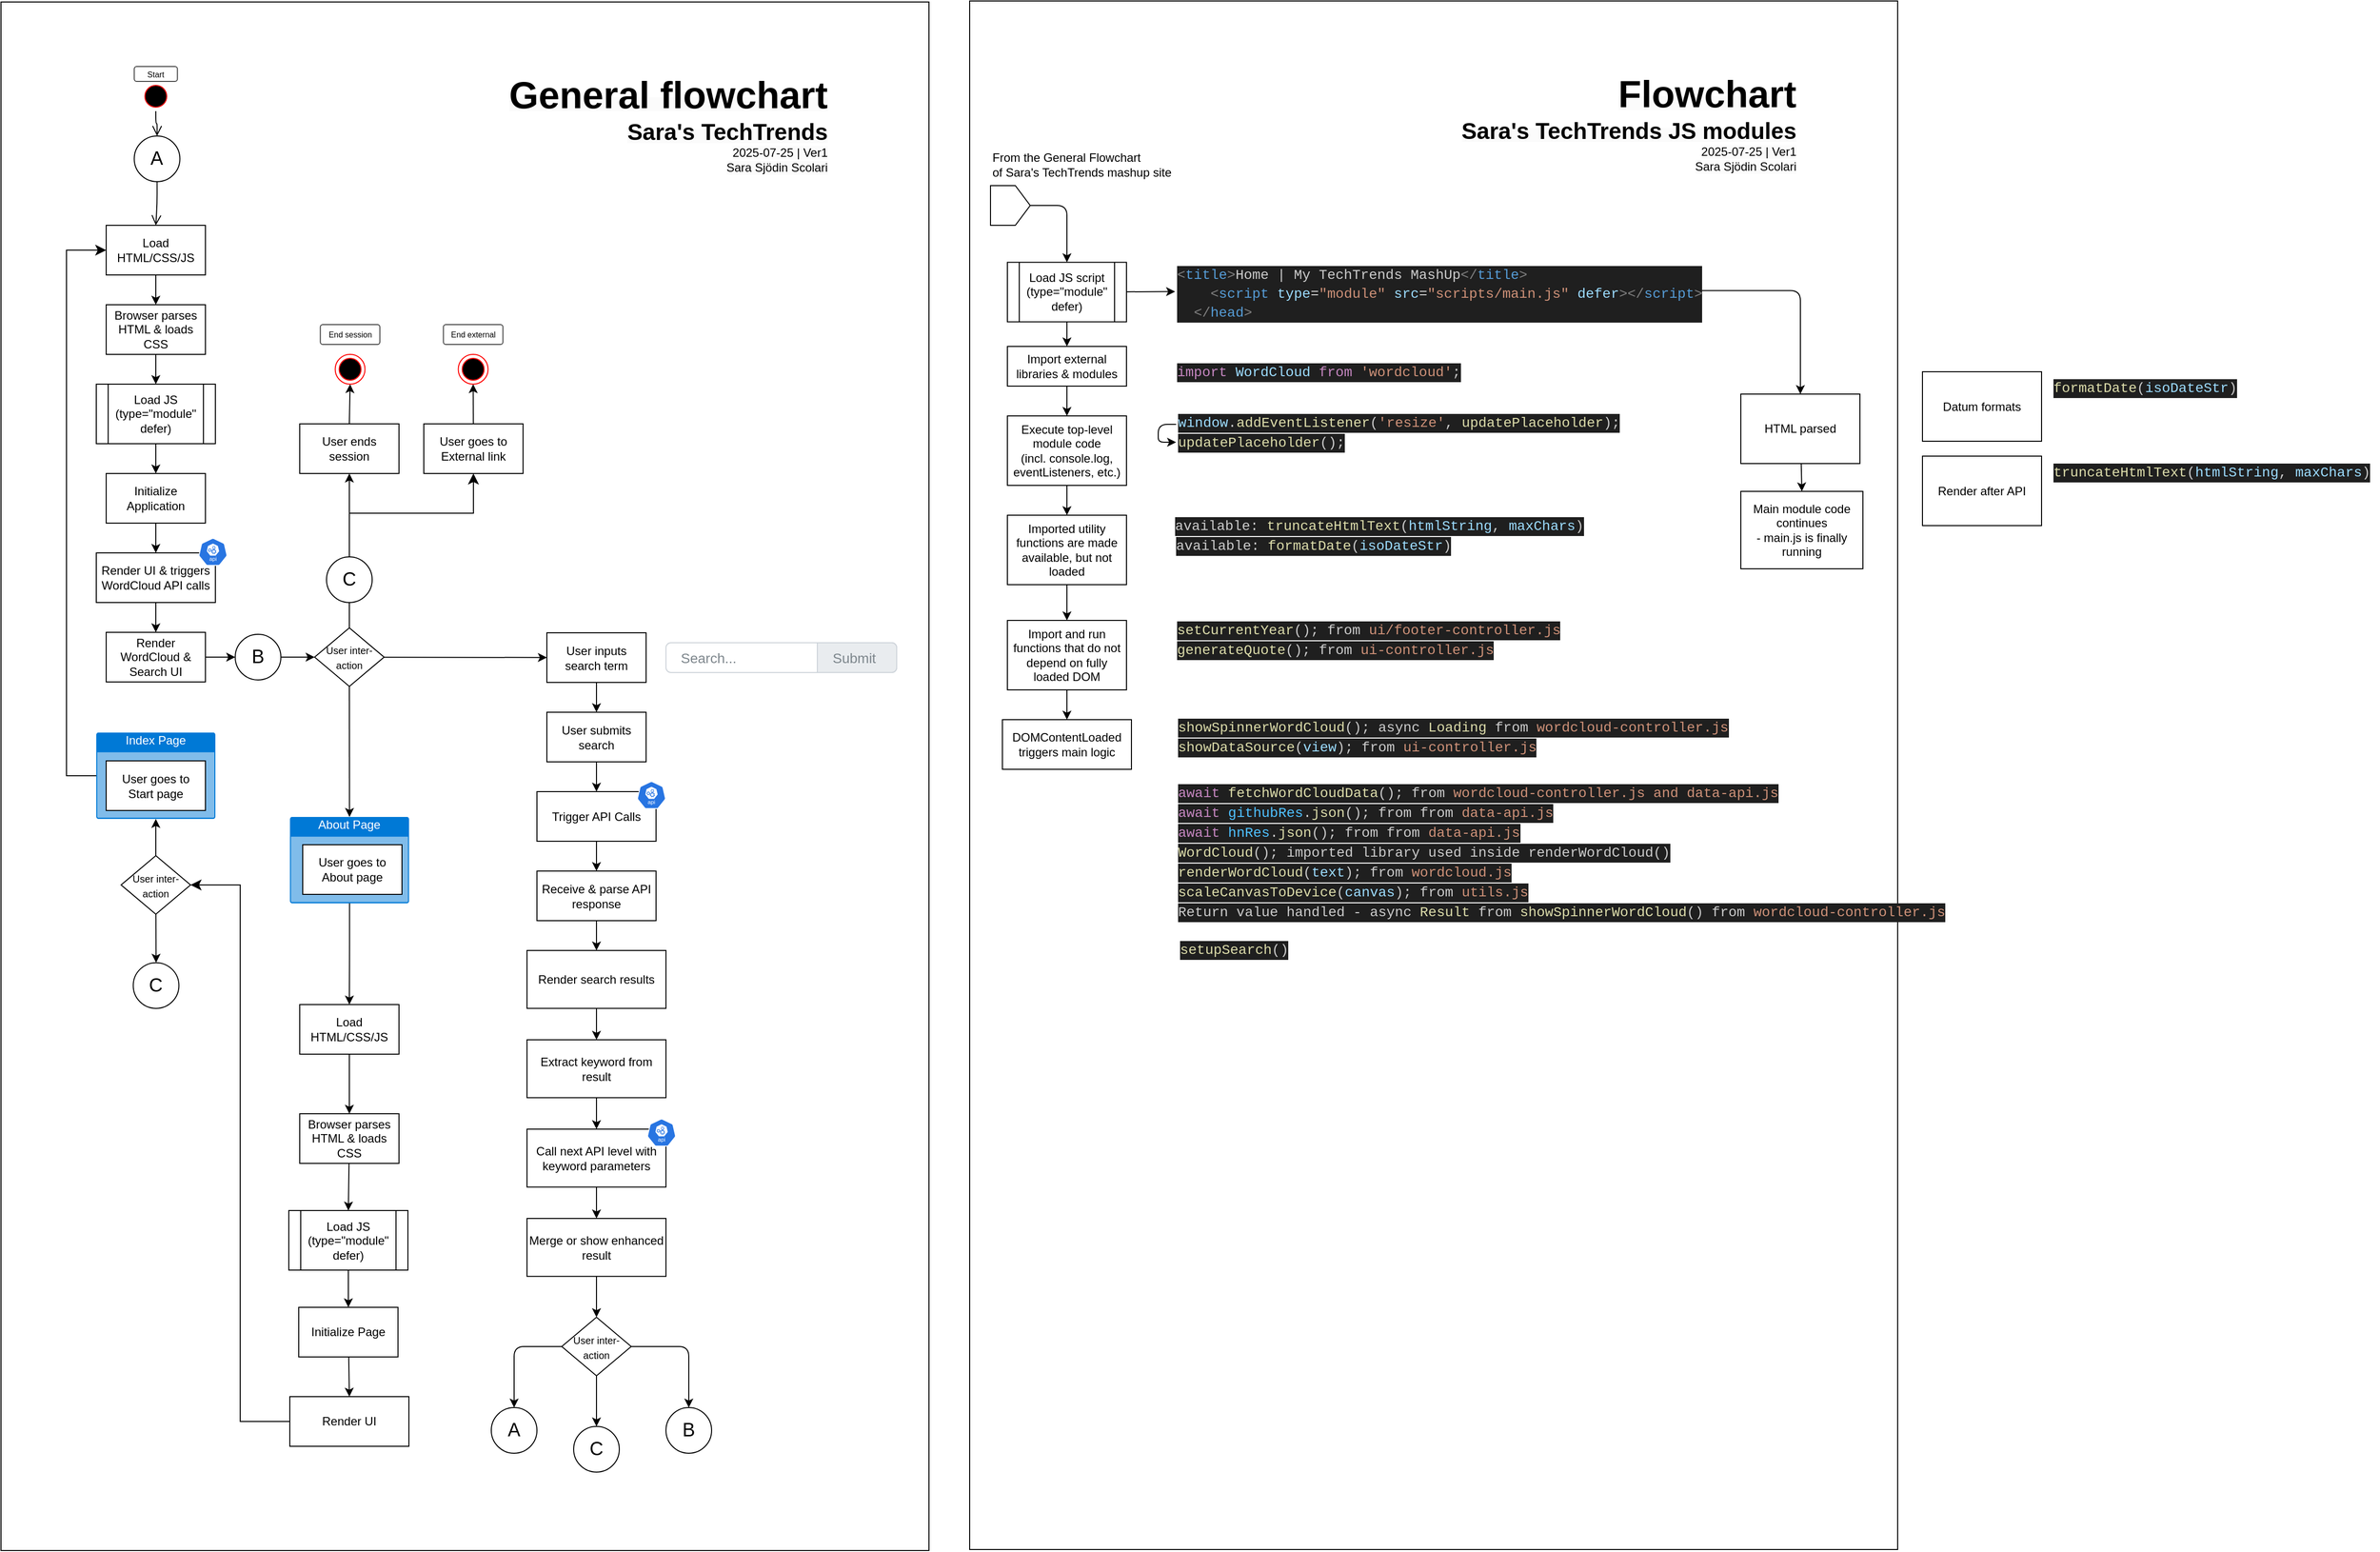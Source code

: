 <mxfile>
    <diagram id="BBztJqd4OTYdq9mJsxgT" name="Page-1">
        <mxGraphModel dx="920" dy="380" grid="1" gridSize="10" guides="1" tooltips="1" connect="1" arrows="1" fold="1" page="1" pageScale="1" pageWidth="850" pageHeight="1100" math="0" shadow="0">
            <root>
                <mxCell id="0"/>
                <mxCell id="1" parent="0"/>
                <mxCell id="216" value="" style="rounded=0;whiteSpace=wrap;html=1;movable=0;resizable=0;rotatable=0;deletable=0;editable=0;locked=1;connectable=0;" parent="1" vertex="1">
                    <mxGeometry x="1040" y="34" width="935" height="1560" as="geometry"/>
                </mxCell>
                <mxCell id="217" value="&lt;span style=&quot;color: rgb(0, 0, 0); font-family: Helvetica; font-style: normal; font-variant-ligatures: normal; font-variant-caps: normal; letter-spacing: normal; orphans: 2; text-indent: 0px; text-transform: none; widows: 2; word-spacing: 0px; -webkit-text-stroke-width: 0px; white-space: normal; background-color: rgb(251, 251, 251); text-decoration-thickness: initial; text-decoration-style: initial; text-decoration-color: initial; float: none; display: inline !important;&quot;&gt;&lt;b style=&quot;&quot;&gt;&lt;font style=&quot;font-size: 38px;&quot;&gt;Flowchart&lt;/font&gt;&lt;/b&gt;&lt;/span&gt;&lt;div&gt;&lt;span style=&quot;color: rgb(0, 0, 0); font-family: Helvetica; font-style: normal; font-variant-ligatures: normal; font-variant-caps: normal; letter-spacing: normal; orphans: 2; text-indent: 0px; text-transform: none; widows: 2; word-spacing: 0px; -webkit-text-stroke-width: 0px; white-space: normal; background-color: rgb(251, 251, 251); text-decoration-thickness: initial; text-decoration-style: initial; text-decoration-color: initial; float: none; display: inline !important;&quot;&gt;&lt;b style=&quot;&quot;&gt;&lt;font style=&quot;font-size: 23px;&quot;&gt;Sara&#39;s TechTrends JS modules&lt;/font&gt;&lt;/b&gt;&lt;/span&gt;&lt;/div&gt;&lt;div&gt;&lt;span style=&quot;color: rgb(0, 0, 0); font-family: Helvetica; font-style: normal; font-variant-ligatures: normal; font-variant-caps: normal; letter-spacing: normal; orphans: 2; text-indent: 0px; text-transform: none; widows: 2; word-spacing: 0px; -webkit-text-stroke-width: 0px; white-space: normal; background-color: rgb(251, 251, 251); text-decoration-thickness: initial; text-decoration-style: initial; text-decoration-color: initial; float: none; display: inline !important;&quot;&gt;&lt;font&gt;2025-07-25 |&amp;nbsp;&lt;/font&gt;&lt;/span&gt;&lt;span style=&quot;background-color: light-dark(rgb(251, 251, 251), rgb(21, 21, 21));&quot;&gt;Ver1&lt;/span&gt;&lt;/div&gt;&lt;div&gt;&lt;span style=&quot;background-color: light-dark(rgb(251, 251, 251), rgb(21, 21, 21));&quot;&gt;Sara Sjödin Scolari&lt;/span&gt;&lt;/div&gt;" style="text;whiteSpace=wrap;html=1;align=right;movable=0;resizable=0;rotatable=0;deletable=0;editable=0;locked=1;connectable=0;" parent="1" vertex="1">
                    <mxGeometry x="1500" y="99" width="375" height="40" as="geometry"/>
                </mxCell>
                <mxCell id="207" value="" style="rounded=0;whiteSpace=wrap;html=1;movable=1;resizable=1;rotatable=1;deletable=1;editable=1;locked=0;connectable=1;" parent="1" vertex="1">
                    <mxGeometry x="64" y="35" width="935" height="1560" as="geometry"/>
                </mxCell>
                <mxCell id="168" style="edgeStyle=orthogonalEdgeStyle;html=1;entryX=0.5;entryY=0;entryDx=0;entryDy=0;" parent="1" source="5" target="141" edge="1">
                    <mxGeometry relative="1" as="geometry"/>
                </mxCell>
                <mxCell id="5" value="About Page" style="html=1;whiteSpace=wrap;strokeColor=none;fillColor=#0079D6;labelPosition=center;verticalLabelPosition=middle;verticalAlign=top;align=center;fontSize=12;outlineConnect=0;spacingTop=-6;fontColor=#FFFFFF;sketch=0;shape=mxgraph.sitemap.page;" parent="1" vertex="1">
                    <mxGeometry x="355.16" y="856" width="120" height="87" as="geometry"/>
                </mxCell>
                <mxCell id="3" value="" style="edgeStyle=orthogonalEdgeStyle;html=1;verticalAlign=bottom;endArrow=open;endSize=8;strokeColor=#000000;" parent="1" source="182" edge="1">
                    <mxGeometry relative="1" as="geometry">
                        <mxPoint x="220" y="260" as="targetPoint"/>
                    </mxGeometry>
                </mxCell>
                <mxCell id="4" value="Index Page" style="html=1;whiteSpace=wrap;strokeColor=none;fillColor=#0079D6;labelPosition=center;verticalLabelPosition=middle;verticalAlign=top;align=center;fontSize=12;outlineConnect=0;spacingTop=-6;fontColor=#FFFFFF;sketch=0;shape=mxgraph.sitemap.page;" parent="1" vertex="1">
                    <mxGeometry x="160" y="771" width="120" height="87" as="geometry"/>
                </mxCell>
                <mxCell id="34" style="edgeStyle=none;html=1;entryX=0.5;entryY=0;entryDx=0;entryDy=0;" parent="1" source="6" target="33" edge="1">
                    <mxGeometry relative="1" as="geometry"/>
                </mxCell>
                <mxCell id="6" value="&lt;span style=&quot;color: rgb(0, 0, 0);&quot;&gt;Load JS (type=&quot;module&quot; defer)&lt;/span&gt;" style="shape=process;whiteSpace=wrap;html=1;backgroundOutline=1;" parent="1" vertex="1">
                    <mxGeometry x="160" y="420" width="120" height="60" as="geometry"/>
                </mxCell>
                <mxCell id="29" style="edgeStyle=none;html=1;entryX=0.5;entryY=0;entryDx=0;entryDy=0;" parent="1" source="7" target="28" edge="1">
                    <mxGeometry relative="1" as="geometry"/>
                </mxCell>
                <mxCell id="7" value="Load HTML/CSS/JS" style="html=1;dashed=0;whiteSpace=wrap;" parent="1" vertex="1">
                    <mxGeometry x="170" y="260" width="100" height="50" as="geometry"/>
                </mxCell>
                <mxCell id="70" style="edgeStyle=none;html=1;" parent="1" source="8" target="47" edge="1">
                    <mxGeometry relative="1" as="geometry"/>
                </mxCell>
                <mxCell id="75" style="edgeStyle=none;html=1;entryX=0.5;entryY=1;entryDx=0;entryDy=0;" parent="1" source="8" target="73" edge="1">
                    <mxGeometry relative="1" as="geometry"/>
                </mxCell>
                <mxCell id="8" value="&lt;font style=&quot;font-size: 10px;&quot;&gt;User inter-action&lt;/font&gt;" style="shape=rhombus;html=1;dashed=0;whiteSpace=wrap;perimeter=rhombusPerimeter;" parent="1" vertex="1">
                    <mxGeometry x="380" y="665.5" width="70" height="59" as="geometry"/>
                </mxCell>
                <mxCell id="14" value="" style="edgeStyle=elbowEdgeStyle;elbow=horizontal;endArrow=classic;html=1;curved=0;rounded=0;endSize=8;startSize=8;entryX=0;entryY=0.5;entryDx=0;entryDy=0;" parent="1" source="4" target="7" edge="1">
                    <mxGeometry width="50" height="50" relative="1" as="geometry">
                        <mxPoint x="40" y="690" as="sourcePoint"/>
                        <mxPoint x="90" y="640" as="targetPoint"/>
                        <Array as="points">
                            <mxPoint x="130" y="570"/>
                        </Array>
                    </mxGeometry>
                </mxCell>
                <mxCell id="21" value="" style="group" parent="1" vertex="1" connectable="0">
                    <mxGeometry x="198.25" y="100" width="43.5" height="45" as="geometry"/>
                </mxCell>
                <mxCell id="2" value="" style="ellipse;html=1;shape=startState;fillColor=#000000;strokeColor=#ff0000;" parent="21" vertex="1">
                    <mxGeometry x="6.75" y="15" width="30" height="30" as="geometry"/>
                </mxCell>
                <mxCell id="17" value="Start" style="strokeWidth=1;html=1;shadow=0;dashed=0;shape=mxgraph.ios.iTextInput;strokeColor=#444444;buttonText=;fontSize=8;whiteSpace=wrap;align=center;" parent="21" vertex="1">
                    <mxGeometry width="43.5" height="15" as="geometry"/>
                </mxCell>
                <mxCell id="31" style="edgeStyle=none;html=1;entryX=0.5;entryY=0;entryDx=0;entryDy=0;" parent="1" source="28" target="6" edge="1">
                    <mxGeometry relative="1" as="geometry"/>
                </mxCell>
                <mxCell id="28" value="Browser parses HTML &amp;amp; loads CSS" style="html=1;dashed=0;whiteSpace=wrap;" parent="1" vertex="1">
                    <mxGeometry x="170" y="340" width="100" height="50" as="geometry"/>
                </mxCell>
                <mxCell id="37" style="edgeStyle=none;html=1;entryX=0.5;entryY=0;entryDx=0;entryDy=0;" parent="1" source="33" target="36" edge="1">
                    <mxGeometry relative="1" as="geometry"/>
                </mxCell>
                <mxCell id="33" value="&lt;span style=&quot;color: rgb(0, 0, 0); text-align: left;&quot;&gt;Initialize Application&lt;/span&gt;" style="html=1;dashed=0;whiteSpace=wrap;" parent="1" vertex="1">
                    <mxGeometry x="170" y="510" width="100" height="50" as="geometry"/>
                </mxCell>
                <mxCell id="45" style="edgeStyle=none;html=1;entryX=0.5;entryY=0;entryDx=0;entryDy=0;" parent="1" source="36" target="44" edge="1">
                    <mxGeometry relative="1" as="geometry"/>
                </mxCell>
                <mxCell id="36" value="&lt;span style=&quot;color: rgb(0, 0, 0); text-align: left;&quot;&gt;Render UI &amp;amp; triggers WordCloud API calls&lt;/span&gt;" style="html=1;dashed=0;whiteSpace=wrap;" parent="1" vertex="1">
                    <mxGeometry x="160" y="590" width="120" height="50" as="geometry"/>
                </mxCell>
                <mxCell id="40" value="Search..." style="html=1;shadow=0;dashed=0;shape=mxgraph.bootstrap.rrect;rSize=5;strokeColor=#CED4DA;html=1;whiteSpace=wrap;fillColor=#FFFFFF;fontColor=#7D868C;align=left;spacing=15;fontSize=14;" parent="1" vertex="1">
                    <mxGeometry x="734" y="680.5" width="232.5" height="30" as="geometry"/>
                </mxCell>
                <mxCell id="43" value="Submit" style="html=1;shadow=0;dashed=0;shape=mxgraph.bootstrap.rightButton;strokeColor=#CED4DA;gradientColor=inherit;fontColor=inherit;fillColor=#E9ECEF;rSize=5;perimeter=none;whiteSpace=wrap;resizeHeight=1;fontSize=14;align=left;spacing=15;" parent="40" vertex="1">
                    <mxGeometry x="1" width="80" height="30" relative="1" as="geometry">
                        <mxPoint x="-80" as="offset"/>
                    </mxGeometry>
                </mxCell>
                <mxCell id="44" value="&lt;span style=&quot;color: rgb(0, 0, 0); text-align: left;&quot;&gt;Render WordCloud &amp;amp; Search UI&lt;/span&gt;" style="html=1;dashed=0;whiteSpace=wrap;" parent="1" vertex="1">
                    <mxGeometry x="170" y="670" width="100" height="50" as="geometry"/>
                </mxCell>
                <mxCell id="50" style="edgeStyle=none;html=1;" parent="1" source="47" target="49" edge="1">
                    <mxGeometry relative="1" as="geometry"/>
                </mxCell>
                <mxCell id="47" value="&lt;span style=&quot;color: rgb(0, 0, 0); text-align: left;&quot;&gt;User inputs search term&lt;/span&gt;" style="html=1;dashed=0;whiteSpace=wrap;" parent="1" vertex="1">
                    <mxGeometry x="614" y="670.5" width="100" height="50" as="geometry"/>
                </mxCell>
                <mxCell id="53" style="edgeStyle=none;html=1;entryX=0.5;entryY=0;entryDx=0;entryDy=0;" parent="1" source="49" target="52" edge="1">
                    <mxGeometry relative="1" as="geometry"/>
                </mxCell>
                <mxCell id="49" value="&lt;span style=&quot;color: rgb(0, 0, 0); text-align: left;&quot;&gt;User submits search&lt;/span&gt;" style="html=1;dashed=0;whiteSpace=wrap;" parent="1" vertex="1">
                    <mxGeometry x="614" y="750.5" width="100" height="50" as="geometry"/>
                </mxCell>
                <mxCell id="60" style="edgeStyle=none;html=1;entryX=0.5;entryY=0;entryDx=0;entryDy=0;" parent="1" source="52" target="55" edge="1">
                    <mxGeometry relative="1" as="geometry"/>
                </mxCell>
                <mxCell id="52" value="&lt;span style=&quot;color: rgb(0, 0, 0); text-align: left;&quot;&gt;Trigger API Calls&lt;/span&gt;" style="html=1;dashed=0;whiteSpace=wrap;" parent="1" vertex="1">
                    <mxGeometry x="604" y="830.5" width="120" height="50" as="geometry"/>
                </mxCell>
                <mxCell id="59" style="edgeStyle=none;html=1;entryX=0.5;entryY=0;entryDx=0;entryDy=0;" parent="1" source="55" target="58" edge="1">
                    <mxGeometry relative="1" as="geometry"/>
                </mxCell>
                <mxCell id="55" value="&lt;span style=&quot;color: rgb(0, 0, 0); text-align: left;&quot;&gt;Receive &amp;amp; parse API response&lt;/span&gt;" style="html=1;dashed=0;whiteSpace=wrap;" parent="1" vertex="1">
                    <mxGeometry x="604" y="910.5" width="120" height="50" as="geometry"/>
                </mxCell>
                <mxCell id="65" style="edgeStyle=none;html=1;entryX=0.5;entryY=0;entryDx=0;entryDy=0;" parent="1" source="58" target="61" edge="1">
                    <mxGeometry relative="1" as="geometry"/>
                </mxCell>
                <mxCell id="58" value="&lt;span style=&quot;color: rgb(0, 0, 0); text-align: left;&quot;&gt;Render search results&lt;/span&gt;" style="html=1;dashed=0;whiteSpace=wrap;" parent="1" vertex="1">
                    <mxGeometry x="594" y="990.5" width="140" height="58.33" as="geometry"/>
                </mxCell>
                <mxCell id="66" style="edgeStyle=none;html=1;entryX=0.5;entryY=0;entryDx=0;entryDy=0;" parent="1" source="61" target="63" edge="1">
                    <mxGeometry relative="1" as="geometry"/>
                </mxCell>
                <mxCell id="61" value="&lt;div style=&quot;&quot;&gt;&lt;span style=&quot;color: rgb(0, 0, 0); text-align: left;&quot;&gt;Extract keyword from result&lt;/span&gt;&lt;/div&gt;" style="html=1;dashed=0;whiteSpace=wrap;align=center;" parent="1" vertex="1">
                    <mxGeometry x="594" y="1080.5" width="140" height="58.33" as="geometry"/>
                </mxCell>
                <mxCell id="67" style="edgeStyle=none;html=1;entryX=0.5;entryY=0;entryDx=0;entryDy=0;" parent="1" source="63" target="64" edge="1">
                    <mxGeometry relative="1" as="geometry"/>
                </mxCell>
                <mxCell id="63" value="&lt;div style=&quot;&quot;&gt;&lt;span style=&quot;color: rgb(0, 0, 0); text-align: left;&quot;&gt;Call next API level with keyword parameters&lt;/span&gt;&lt;/div&gt;" style="html=1;dashed=0;whiteSpace=wrap;align=center;" parent="1" vertex="1">
                    <mxGeometry x="594" y="1170.5" width="140" height="58.33" as="geometry"/>
                </mxCell>
                <mxCell id="205" style="edgeStyle=orthogonalEdgeStyle;html=1;entryX=0.5;entryY=0;entryDx=0;entryDy=0;" parent="1" source="64" target="186" edge="1">
                    <mxGeometry relative="1" as="geometry"/>
                </mxCell>
                <mxCell id="64" value="&lt;div style=&quot;&quot;&gt;&lt;span style=&quot;color: rgb(0, 0, 0); text-align: left;&quot;&gt;Merge or show enhanced result&lt;/span&gt;&lt;/div&gt;" style="html=1;dashed=0;whiteSpace=wrap;align=center;" parent="1" vertex="1">
                    <mxGeometry x="594" y="1260.5" width="140" height="58.33" as="geometry"/>
                </mxCell>
                <mxCell id="71" value="&lt;span style=&quot;color: rgb(0, 0, 0); text-align: left;&quot;&gt;User goes to About page&lt;/span&gt;" style="html=1;dashed=0;whiteSpace=wrap;" parent="1" vertex="1">
                    <mxGeometry x="368" y="884" width="100" height="50" as="geometry"/>
                </mxCell>
                <mxCell id="73" value="&lt;span style=&quot;color: rgb(0, 0, 0); text-align: left;&quot;&gt;User ends session&lt;/span&gt;" style="html=1;dashed=0;whiteSpace=wrap;" parent="1" vertex="1">
                    <mxGeometry x="365" y="460" width="100" height="50" as="geometry"/>
                </mxCell>
                <mxCell id="77" value="" style="edgeStyle=elbowEdgeStyle;elbow=vertical;endArrow=classic;html=1;curved=0;rounded=0;endSize=8;startSize=8;exitX=0.5;exitY=0;exitDx=0;exitDy=0;entryX=0.5;entryY=1;entryDx=0;entryDy=0;" parent="1" source="204" target="76" edge="1">
                    <mxGeometry width="50" height="50" relative="1" as="geometry">
                        <mxPoint x="414" y="575" as="sourcePoint"/>
                        <mxPoint x="550" y="610" as="targetPoint"/>
                        <Array as="points">
                            <mxPoint x="470" y="550"/>
                        </Array>
                    </mxGeometry>
                </mxCell>
                <mxCell id="90" style="edgeStyle=none;html=1;entryX=0.5;entryY=1;entryDx=0;entryDy=0;" parent="1" source="76" target="18" edge="1">
                    <mxGeometry relative="1" as="geometry"/>
                </mxCell>
                <mxCell id="76" value="&lt;span style=&quot;color: rgb(0, 0, 0); text-align: left;&quot;&gt;User goes to External link&lt;/span&gt;" style="html=1;dashed=0;whiteSpace=wrap;" parent="1" vertex="1">
                    <mxGeometry x="490" y="460" width="100" height="50" as="geometry"/>
                </mxCell>
                <mxCell id="10" value="" style="aspect=fixed;sketch=0;html=1;dashed=0;whitespace=wrap;verticalLabelPosition=bottom;verticalAlign=top;fillColor=#2875E2;strokeColor=#ffffff;points=[[0.005,0.63,0],[0.1,0.2,0],[0.9,0.2,0],[0.5,0,0],[0.995,0.63,0],[0.72,0.99,0],[0.5,1,0],[0.28,0.99,0]];shape=mxgraph.kubernetes.icon2;kubernetesLabel=1;prIcon=api" parent="1" vertex="1">
                    <mxGeometry x="263" y="575" width="29.16" height="28" as="geometry"/>
                </mxCell>
                <mxCell id="80" value="" style="aspect=fixed;sketch=0;html=1;dashed=0;whitespace=wrap;verticalLabelPosition=bottom;verticalAlign=top;fillColor=#2875E2;strokeColor=#ffffff;points=[[0.005,0.63,0],[0.1,0.2,0],[0.9,0.2,0],[0.5,0,0],[0.995,0.63,0],[0.72,0.99,0],[0.5,1,0],[0.28,0.99,0]];shape=mxgraph.kubernetes.icon2;kubernetesLabel=1;prIcon=api" parent="1" vertex="1">
                    <mxGeometry x="704.84" y="820" width="29.16" height="28" as="geometry"/>
                </mxCell>
                <mxCell id="81" value="" style="aspect=fixed;sketch=0;html=1;dashed=0;whitespace=wrap;verticalLabelPosition=bottom;verticalAlign=top;fillColor=#2875E2;strokeColor=#ffffff;points=[[0.005,0.63,0],[0.1,0.2,0],[0.9,0.2,0],[0.5,0,0],[0.995,0.63,0],[0.72,0.99,0],[0.5,1,0],[0.28,0.99,0]];shape=mxgraph.kubernetes.icon2;kubernetesLabel=1;prIcon=api" parent="1" vertex="1">
                    <mxGeometry x="715" y="1160" width="29.16" height="28" as="geometry"/>
                </mxCell>
                <mxCell id="82" value="&lt;span style=&quot;color: rgb(0, 0, 0); text-align: left;&quot;&gt;User goes to&lt;br&gt;Start page&lt;/span&gt;" style="html=1;dashed=0;whiteSpace=wrap;" parent="1" vertex="1">
                    <mxGeometry x="170" y="799.5" width="100" height="50" as="geometry"/>
                </mxCell>
                <mxCell id="98" style="edgeStyle=none;html=1;entryX=0.5;entryY=1;entryDx=0;entryDy=0;exitX=0.5;exitY=0;exitDx=0;exitDy=0;" parent="1" source="73" target="100" edge="1">
                    <mxGeometry relative="1" as="geometry">
                        <mxPoint x="422" y="440" as="sourcePoint"/>
                    </mxGeometry>
                </mxCell>
                <mxCell id="103" value="" style="edgeStyle=none;html=1;entryX=0.5;entryY=0;entryDx=0;entryDy=0;exitX=0.5;exitY=1;exitDx=0;exitDy=0;" parent="1" source="8" target="5" edge="1">
                    <mxGeometry relative="1" as="geometry">
                        <mxPoint x="414" y="800.5" as="sourcePoint"/>
                        <mxPoint x="415" y="830" as="targetPoint"/>
                    </mxGeometry>
                </mxCell>
                <mxCell id="139" style="edgeStyle=none;html=1;entryX=0.5;entryY=0;entryDx=0;entryDy=0;" parent="1" source="115" target="206" edge="1">
                    <mxGeometry relative="1" as="geometry">
                        <mxPoint x="220" y="1005" as="targetPoint"/>
                    </mxGeometry>
                </mxCell>
                <mxCell id="115" value="&lt;font style=&quot;font-size: 10px;&quot;&gt;User inter-action&lt;/font&gt;" style="shape=rhombus;html=1;dashed=0;whiteSpace=wrap;perimeter=rhombusPerimeter;" parent="1" vertex="1">
                    <mxGeometry x="185" y="895" width="70" height="59" as="geometry"/>
                </mxCell>
                <mxCell id="134" style="edgeStyle=none;html=1;entryX=0.5;entryY=1;entryDx=0;entryDy=0;entryPerimeter=0;" parent="1" source="115" target="4" edge="1">
                    <mxGeometry relative="1" as="geometry"/>
                </mxCell>
                <mxCell id="147" style="edgeStyle=none;html=1;entryX=0.5;entryY=0;entryDx=0;entryDy=0;" parent="1" source="141" target="142" edge="1">
                    <mxGeometry relative="1" as="geometry"/>
                </mxCell>
                <mxCell id="141" value="Load HTML/CSS/JS" style="html=1;dashed=0;whiteSpace=wrap;" parent="1" vertex="1">
                    <mxGeometry x="365" y="1045" width="100" height="50" as="geometry"/>
                </mxCell>
                <mxCell id="149" style="edgeStyle=none;html=1;entryX=0.5;entryY=0;entryDx=0;entryDy=0;" parent="1" source="142" target="143" edge="1">
                    <mxGeometry relative="1" as="geometry"/>
                </mxCell>
                <mxCell id="142" value="Browser parses HTML &amp;amp; loads CSS" style="html=1;dashed=0;whiteSpace=wrap;" parent="1" vertex="1">
                    <mxGeometry x="365" y="1155" width="100" height="50" as="geometry"/>
                </mxCell>
                <mxCell id="150" style="edgeStyle=none;html=1;entryX=0.5;entryY=0;entryDx=0;entryDy=0;" parent="1" source="143" target="144" edge="1">
                    <mxGeometry relative="1" as="geometry"/>
                </mxCell>
                <mxCell id="143" value="&lt;span style=&quot;color: rgb(0, 0, 0);&quot;&gt;Load JS (type=&quot;module&quot; defer)&lt;/span&gt;" style="shape=process;whiteSpace=wrap;html=1;backgroundOutline=1;" parent="1" vertex="1">
                    <mxGeometry x="354" y="1252.5" width="120" height="60" as="geometry"/>
                </mxCell>
                <mxCell id="151" style="edgeStyle=none;html=1;entryX=0.5;entryY=0;entryDx=0;entryDy=0;" parent="1" source="144" target="145" edge="1">
                    <mxGeometry relative="1" as="geometry"/>
                </mxCell>
                <mxCell id="144" value="&lt;span style=&quot;color: rgb(0, 0, 0); text-align: left;&quot;&gt;Initialize Page&lt;/span&gt;" style="html=1;dashed=0;whiteSpace=wrap;" parent="1" vertex="1">
                    <mxGeometry x="364" y="1350" width="100" height="50" as="geometry"/>
                </mxCell>
                <mxCell id="145" value="&lt;span style=&quot;color: rgb(0, 0, 0); text-align: left;&quot;&gt;Render UI&lt;/span&gt;" style="html=1;dashed=0;whiteSpace=wrap;" parent="1" vertex="1">
                    <mxGeometry x="355" y="1440" width="120" height="50" as="geometry"/>
                </mxCell>
                <mxCell id="152" value="" style="edgeStyle=orthogonalEdgeStyle;elbow=vertical;endArrow=classic;html=1;rounded=0;endSize=8;startSize=8;entryX=1;entryY=0.5;entryDx=0;entryDy=0;exitX=0;exitY=0.5;exitDx=0;exitDy=0;" parent="1" source="145" target="115" edge="1">
                    <mxGeometry width="50" height="50" relative="1" as="geometry">
                        <mxPoint x="320" y="1310" as="sourcePoint"/>
                        <mxPoint x="248.25" y="1340.75" as="targetPoint"/>
                    </mxGeometry>
                </mxCell>
                <mxCell id="158" value="&lt;font style=&quot;font-size: 19px;&quot;&gt;A&lt;/font&gt;" style="ellipse;whiteSpace=wrap;html=1;aspect=fixed;" parent="1" vertex="1">
                    <mxGeometry x="558" y="1451" width="46" height="46" as="geometry"/>
                </mxCell>
                <mxCell id="160" value="&lt;font style=&quot;font-size: 19px;&quot;&gt;B&lt;/font&gt;" style="ellipse;whiteSpace=wrap;html=1;aspect=fixed;" parent="1" vertex="1">
                    <mxGeometry x="734" y="1451" width="46" height="46" as="geometry"/>
                </mxCell>
                <mxCell id="167" value="" style="edgeStyle=none;html=1;entryX=0;entryY=0.5;entryDx=0;entryDy=0;" parent="1" source="44" target="166" edge="1">
                    <mxGeometry relative="1" as="geometry">
                        <mxPoint x="380" y="695" as="targetPoint"/>
                        <mxPoint x="270" y="695" as="sourcePoint"/>
                    </mxGeometry>
                </mxCell>
                <mxCell id="169" style="edgeStyle=orthogonalEdgeStyle;html=1;entryX=0;entryY=0.5;entryDx=0;entryDy=0;" parent="1" source="166" target="8" edge="1">
                    <mxGeometry relative="1" as="geometry"/>
                </mxCell>
                <mxCell id="166" value="&lt;font style=&quot;font-size: 19px;&quot;&gt;B&lt;/font&gt;" style="ellipse;whiteSpace=wrap;html=1;aspect=fixed;" parent="1" vertex="1">
                    <mxGeometry x="300" y="672" width="46" height="46" as="geometry"/>
                </mxCell>
                <mxCell id="183" value="" style="edgeStyle=orthogonalEdgeStyle;html=1;verticalAlign=bottom;endArrow=open;endSize=8;strokeColor=#000000;" parent="1" source="2" target="182" edge="1">
                    <mxGeometry relative="1" as="geometry">
                        <mxPoint x="220" y="260" as="targetPoint"/>
                        <mxPoint x="220" y="145" as="sourcePoint"/>
                    </mxGeometry>
                </mxCell>
                <mxCell id="182" value="&lt;font style=&quot;font-size: 19px;&quot;&gt;A&lt;/font&gt;" style="ellipse;whiteSpace=wrap;html=1;aspect=fixed;" parent="1" vertex="1">
                    <mxGeometry x="198.25" y="170" width="46" height="46" as="geometry"/>
                </mxCell>
                <mxCell id="189" style="edgeStyle=orthogonalEdgeStyle;html=1;entryX=0.5;entryY=0;entryDx=0;entryDy=0;" parent="1" source="186" target="158" edge="1">
                    <mxGeometry relative="1" as="geometry"/>
                </mxCell>
                <mxCell id="190" style="edgeStyle=orthogonalEdgeStyle;html=1;entryX=0.5;entryY=0;entryDx=0;entryDy=0;" parent="1" source="186" target="160" edge="1">
                    <mxGeometry relative="1" as="geometry"/>
                </mxCell>
                <mxCell id="203" style="edgeStyle=orthogonalEdgeStyle;html=1;entryX=0.5;entryY=0;entryDx=0;entryDy=0;" parent="1" source="186" target="202" edge="1">
                    <mxGeometry relative="1" as="geometry"/>
                </mxCell>
                <mxCell id="186" value="&lt;font style=&quot;font-size: 10px;&quot;&gt;User inter-action&lt;/font&gt;" style="shape=rhombus;html=1;dashed=0;whiteSpace=wrap;perimeter=rhombusPerimeter;" parent="1" vertex="1">
                    <mxGeometry x="629" y="1360" width="70" height="59" as="geometry"/>
                </mxCell>
                <mxCell id="202" value="&lt;font style=&quot;font-size: 19px;&quot;&gt;C&lt;/font&gt;" style="ellipse;whiteSpace=wrap;html=1;aspect=fixed;" parent="1" vertex="1">
                    <mxGeometry x="641" y="1470" width="46" height="46" as="geometry"/>
                </mxCell>
                <mxCell id="204" value="&lt;font style=&quot;font-size: 19px;&quot;&gt;C&lt;/font&gt;" style="ellipse;whiteSpace=wrap;html=1;aspect=fixed;" parent="1" vertex="1">
                    <mxGeometry x="392" y="594" width="46" height="46" as="geometry"/>
                </mxCell>
                <mxCell id="206" value="&lt;font style=&quot;font-size: 19px;&quot;&gt;C&lt;/font&gt;" style="ellipse;whiteSpace=wrap;html=1;aspect=fixed;" parent="1" vertex="1">
                    <mxGeometry x="197.25" y="1002.83" width="46" height="46" as="geometry"/>
                </mxCell>
                <mxCell id="209" value="&lt;span style=&quot;color: rgb(0, 0, 0); font-family: Helvetica; font-style: normal; font-variant-ligatures: normal; font-variant-caps: normal; letter-spacing: normal; orphans: 2; text-indent: 0px; text-transform: none; widows: 2; word-spacing: 0px; -webkit-text-stroke-width: 0px; white-space: normal; background-color: rgb(251, 251, 251); text-decoration-thickness: initial; text-decoration-style: initial; text-decoration-color: initial; float: none; display: inline !important;&quot;&gt;&lt;b style=&quot;&quot;&gt;&lt;font style=&quot;font-size: 38px;&quot;&gt;General flowchart&lt;/font&gt;&lt;/b&gt;&lt;/span&gt;&lt;div&gt;&lt;span style=&quot;color: rgb(0, 0, 0); font-family: Helvetica; font-style: normal; font-variant-ligatures: normal; font-variant-caps: normal; letter-spacing: normal; orphans: 2; text-indent: 0px; text-transform: none; widows: 2; word-spacing: 0px; -webkit-text-stroke-width: 0px; white-space: normal; background-color: rgb(251, 251, 251); text-decoration-thickness: initial; text-decoration-style: initial; text-decoration-color: initial; float: none; display: inline !important;&quot;&gt;&lt;b style=&quot;&quot;&gt;&lt;font style=&quot;font-size: 23px;&quot;&gt;Sara&#39;s TechTrends&lt;/font&gt;&lt;/b&gt;&lt;/span&gt;&lt;/div&gt;&lt;div&gt;&lt;span style=&quot;color: rgb(0, 0, 0); font-family: Helvetica; font-style: normal; font-variant-ligatures: normal; font-variant-caps: normal; letter-spacing: normal; orphans: 2; text-indent: 0px; text-transform: none; widows: 2; word-spacing: 0px; -webkit-text-stroke-width: 0px; white-space: normal; background-color: rgb(251, 251, 251); text-decoration-thickness: initial; text-decoration-style: initial; text-decoration-color: initial; float: none; display: inline !important;&quot;&gt;&lt;font&gt;2025-07-25 |&amp;nbsp;&lt;/font&gt;&lt;/span&gt;&lt;span style=&quot;background-color: light-dark(rgb(251, 251, 251), rgb(21, 21, 21));&quot;&gt;Ver1&lt;/span&gt;&lt;/div&gt;&lt;div&gt;&lt;span style=&quot;background-color: light-dark(rgb(251, 251, 251), rgb(21, 21, 21));&quot;&gt;Sara Sjödin Scolari&lt;/span&gt;&lt;/div&gt;" style="text;whiteSpace=wrap;html=1;align=right;movable=1;resizable=1;rotatable=1;deletable=1;editable=1;locked=0;connectable=1;" parent="1" vertex="1">
                    <mxGeometry x="520" y="100" width="379" height="40" as="geometry"/>
                </mxCell>
                <mxCell id="211" value="" style="group" parent="1" vertex="1" connectable="0">
                    <mxGeometry x="385.75" y="360" width="60" height="60" as="geometry"/>
                </mxCell>
                <mxCell id="101" value="End session" style="strokeWidth=1;html=1;shadow=0;dashed=0;shape=mxgraph.ios.iTextInput;strokeColor=#444444;buttonText=;fontSize=8;whiteSpace=wrap;align=center;" parent="211" vertex="1">
                    <mxGeometry width="60" height="20" as="geometry"/>
                </mxCell>
                <mxCell id="100" value="" style="ellipse;html=1;shape=endState;fillColor=#000000;strokeColor=#ff0000;" parent="211" vertex="1">
                    <mxGeometry x="15" y="30" width="30" height="30" as="geometry"/>
                </mxCell>
                <mxCell id="212" value="" style="group" parent="1" vertex="1" connectable="0">
                    <mxGeometry x="509.75" y="360" width="60" height="60" as="geometry"/>
                </mxCell>
                <mxCell id="18" value="" style="ellipse;html=1;shape=endState;fillColor=#000000;strokeColor=#ff0000;" parent="212" vertex="1">
                    <mxGeometry x="15" y="30" width="30" height="30" as="geometry"/>
                </mxCell>
                <mxCell id="19" value="End external" style="strokeWidth=1;html=1;shadow=0;dashed=0;shape=mxgraph.ios.iTextInput;strokeColor=#444444;buttonText=;fontSize=8;whiteSpace=wrap;align=center;" parent="212" vertex="1">
                    <mxGeometry width="60" height="20" as="geometry"/>
                </mxCell>
                <mxCell id="265" style="edgeStyle=none;html=1;exitX=0.5;exitY=1;exitDx=0;exitDy=0;entryX=0.5;entryY=0;entryDx=0;entryDy=0;" parent="1" source="213" target="257" edge="1">
                    <mxGeometry relative="1" as="geometry"/>
                </mxCell>
                <mxCell id="269" style="edgeStyle=none;html=1;" parent="1" source="213" target="235" edge="1">
                    <mxGeometry relative="1" as="geometry"/>
                </mxCell>
                <mxCell id="213" value="&lt;span style=&quot;color: rgb(0, 0, 0);&quot;&gt;Load JS script (type=&quot;module&quot; defer)&lt;/span&gt;" style="shape=process;whiteSpace=wrap;html=1;backgroundOutline=1;" parent="1" vertex="1">
                    <mxGeometry x="1078" y="297.25" width="120" height="60" as="geometry"/>
                </mxCell>
                <mxCell id="222" style="edgeStyle=orthogonalEdgeStyle;html=1;" parent="1" source="218" target="213" edge="1">
                    <mxGeometry relative="1" as="geometry">
                        <Array as="points">
                            <mxPoint x="1138" y="240"/>
                        </Array>
                    </mxGeometry>
                </mxCell>
                <mxCell id="218" value="" style="shape=offPageConnector;whiteSpace=wrap;html=1;rotation=-90;" parent="1" vertex="1">
                    <mxGeometry x="1061" y="220" width="40" height="40" as="geometry"/>
                </mxCell>
                <mxCell id="221" value="&lt;br style=&quot;forced-color-adjust: none; color: light-dark(var(--text-color), var(--dark-text-color)); scrollbar-color: light-dark(#e2e2e2, #4b4b4b)&lt;br/&gt;&lt;span style=&quot;&gt;From the General Flowchart&lt;div&gt;of Sara&#39;s TechTrends mashup site&lt;/div&gt;" style="text;whiteSpace=wrap;html=1;" parent="1" vertex="1">
                    <mxGeometry x="1061" y="164" width="220" height="70" as="geometry"/>
                </mxCell>
                <mxCell id="253" style="edgeStyle=none;html=1;entryX=0.5;entryY=0;entryDx=0;entryDy=0;" parent="1" source="223" target="224" edge="1">
                    <mxGeometry relative="1" as="geometry"/>
                </mxCell>
                <mxCell id="223" value="&lt;span style=&quot;color: rgb(0, 0, 0); text-align: left;&quot;&gt;Import and run functions that do not depend on fully loaded DOM&lt;/span&gt;" style="html=1;dashed=0;whiteSpace=wrap;" parent="1" vertex="1">
                    <mxGeometry x="1078" y="658" width="120" height="70" as="geometry"/>
                </mxCell>
                <mxCell id="224" value="&lt;div style=&quot;&quot;&gt;&lt;span style=&quot;background-color: transparent;&quot;&gt;&lt;font color=&quot;#000000&quot;&gt;DOMContentLoaded triggers main logic&lt;/font&gt;&lt;/span&gt;&lt;/div&gt;" style="html=1;dashed=0;whiteSpace=wrap;align=center;" parent="1" vertex="1">
                    <mxGeometry x="1073" y="758" width="130" height="50" as="geometry"/>
                </mxCell>
                <mxCell id="226" value="&lt;div style=&quot;background-color: rgb(31, 31, 31); font-family: Consolas, &amp;quot;Courier New&amp;quot;, monospace; font-size: 14px; line-height: 19px; white-space: pre;&quot;&gt;&lt;span style=&quot;color: rgb(220, 220, 170);&quot;&gt;setCurrentYear&lt;/span&gt;&lt;span style=&quot;color: rgb(204, 204, 204);&quot;&gt;(); from &lt;/span&gt;&lt;span style=&quot;color: rgb(204, 204, 204);&quot;&gt;&lt;font style=&quot;color: rgb(206, 145, 120);&quot;&gt;ui/footer-controller.js&lt;/font&gt;&lt;/span&gt;&lt;/div&gt;" style="text;whiteSpace=wrap;html=1;" parent="1" vertex="1">
                    <mxGeometry x="1247" y="652" width="380" height="40" as="geometry"/>
                </mxCell>
                <mxCell id="228" value="&lt;span style=&quot;color: rgb(0, 0, 0); text-align: left;&quot;&gt;Datum formats&lt;/span&gt;" style="html=1;dashed=0;whiteSpace=wrap;" parent="1" vertex="1">
                    <mxGeometry x="2000" y="407.5" width="120" height="70" as="geometry"/>
                </mxCell>
                <mxCell id="229" value="&lt;span style=&quot;color: rgb(0, 0, 0); text-align: left;&quot;&gt;Render after API&lt;/span&gt;" style="html=1;dashed=0;whiteSpace=wrap;" parent="1" vertex="1">
                    <mxGeometry x="2000" y="492.5" width="120" height="70" as="geometry"/>
                </mxCell>
                <mxCell id="230" value="&lt;div style=&quot;color: #cccccc;background-color: #1f1f1f;font-family: Consolas, &#39;Courier New&#39;, monospace;font-weight: normal;font-size: 14px;line-height: 19px;white-space: pre;&quot;&gt;&lt;div&gt;&lt;span style=&quot;color: #dcdcaa;&quot;&gt;formatDate&lt;/span&gt;&lt;span style=&quot;color: #cccccc;&quot;&gt;(&lt;/span&gt;&lt;span style=&quot;color: #9cdcfe;&quot;&gt;isoDateStr&lt;/span&gt;&lt;span style=&quot;color: #cccccc;&quot;&gt;)&lt;/span&gt;&lt;/div&gt;&lt;/div&gt;" style="text;whiteSpace=wrap;html=1;" parent="1" vertex="1">
                    <mxGeometry x="2130" y="407.5" width="200" height="40" as="geometry"/>
                </mxCell>
                <mxCell id="231" value="&lt;div style=&quot;color: #cccccc;background-color: #1f1f1f;font-family: Consolas, &#39;Courier New&#39;, monospace;font-weight: normal;font-size: 14px;line-height: 19px;white-space: pre;&quot;&gt;&lt;div&gt;&lt;span style=&quot;color: #dcdcaa;&quot;&gt;truncateHtmlText&lt;/span&gt;&lt;span style=&quot;color: #cccccc;&quot;&gt;(&lt;/span&gt;&lt;span style=&quot;color: #9cdcfe;&quot;&gt;htmlString&lt;/span&gt;&lt;span style=&quot;color: #cccccc;&quot;&gt;, &lt;/span&gt;&lt;span style=&quot;color: #9cdcfe;&quot;&gt;maxChars&lt;/span&gt;&lt;span style=&quot;color: #cccccc;&quot;&gt;)&lt;/span&gt;&lt;/div&gt;&lt;/div&gt;" style="text;whiteSpace=wrap;html=1;" parent="1" vertex="1">
                    <mxGeometry x="2130" y="492.5" width="330" height="40" as="geometry"/>
                </mxCell>
                <mxCell id="234" value="&lt;div style=&quot;background-color: rgb(31, 31, 31); font-family: Consolas, &amp;quot;Courier New&amp;quot;, monospace; font-weight: normal; font-size: 14px; line-height: 19px; white-space: pre;&quot;&gt;&lt;div style=&quot;&quot;&gt;&lt;span style=&quot;color: rgb(220, 220, 170);&quot;&gt;generateQuote&lt;/span&gt;&lt;span style=&quot;color: rgb(204, 204, 204);&quot;&gt;(); from &lt;/span&gt;&lt;span style=&quot;color: rgb(204, 204, 204);&quot;&gt;&lt;font style=&quot;color: rgb(206, 145, 120);&quot;&gt;ui-controller.js&lt;/font&gt;&lt;/span&gt;&lt;/div&gt;&lt;/div&gt;" style="text;whiteSpace=wrap;html=1;" parent="1" vertex="1">
                    <mxGeometry x="1247" y="671.75" width="360" height="40" as="geometry"/>
                </mxCell>
                <mxCell id="270" style="edgeStyle=orthogonalEdgeStyle;html=1;entryX=0.5;entryY=0;entryDx=0;entryDy=0;" parent="1" source="235" target="272" edge="1">
                    <mxGeometry relative="1" as="geometry">
                        <mxPoint x="1837" y="325.625" as="targetPoint"/>
                    </mxGeometry>
                </mxCell>
                <UserObject label="&lt;div style=&quot;color: #cccccc;background-color: #1f1f1f;font-family: Consolas, &#39;Courier New&#39;, monospace;font-weight: normal;font-size: 14px;line-height: 19px;white-space: pre;&quot;&gt;&lt;div&gt;&lt;span style=&quot;color: #808080;&quot;&gt;&amp;lt;&lt;/span&gt;&lt;span style=&quot;color: #569cd6;&quot;&gt;title&lt;/span&gt;&lt;span style=&quot;color: #808080;&quot;&gt;&amp;gt;&lt;/span&gt;&lt;span style=&quot;color: #cccccc;&quot;&gt;Home | My TechTrends MashUp&lt;/span&gt;&lt;span style=&quot;color: #808080;&quot;&gt;&amp;lt;/&lt;/span&gt;&lt;span style=&quot;color: #569cd6;&quot;&gt;title&lt;/span&gt;&lt;span style=&quot;color: #808080;&quot;&gt;&amp;gt;&lt;/span&gt;&lt;/div&gt;&lt;div&gt;&lt;span style=&quot;color: #cccccc;&quot;&gt;&amp;nbsp; &amp;nbsp; &lt;/span&gt;&lt;span style=&quot;color: #808080;&quot;&gt;&amp;lt;&lt;/span&gt;&lt;span style=&quot;color: #569cd6;&quot;&gt;script&lt;/span&gt;&lt;span style=&quot;color: #d4d4d4;&quot;&gt; &lt;/span&gt;&lt;span style=&quot;color: #9cdcfe;&quot;&gt;type&lt;/span&gt;&lt;span style=&quot;color: #d4d4d4;&quot;&gt;=&lt;/span&gt;&lt;span style=&quot;color: #ce9178;&quot;&gt;&quot;module&quot;&lt;/span&gt;&lt;span style=&quot;color: #d4d4d4;&quot;&gt; &lt;/span&gt;&lt;span style=&quot;color: #9cdcfe;&quot;&gt;src&lt;/span&gt;&lt;span style=&quot;color: #d4d4d4;&quot;&gt;=&lt;/span&gt;&lt;span style=&quot;color: #ce9178;&quot;&gt;&quot;scripts/main.js&quot;&lt;/span&gt;&lt;span style=&quot;color: #d4d4d4;&quot;&gt; &lt;/span&gt;&lt;span style=&quot;color: #9cdcfe;&quot;&gt;defer&lt;/span&gt;&lt;span style=&quot;color: #808080;&quot;&gt;&amp;gt;&amp;lt;/&lt;/span&gt;&lt;span style=&quot;color: #569cd6;&quot;&gt;script&lt;/span&gt;&lt;span style=&quot;color: #808080;&quot;&gt;&amp;gt;&lt;/span&gt;&lt;/div&gt;&lt;div&gt;&lt;span style=&quot;color: #cccccc;&quot;&gt;&amp;nbsp; &lt;/span&gt;&lt;span style=&quot;color: #808080;&quot;&gt;&amp;lt;/&lt;/span&gt;&lt;span style=&quot;color: #569cd6;&quot;&gt;head&lt;/span&gt;&lt;span style=&quot;color: #808080;&quot;&gt;&amp;gt;&lt;/span&gt;&lt;/div&gt;&lt;/div&gt;" link="&lt;div style=&quot;color: #cccccc;background-color: #1f1f1f;font-family: Consolas, &#39;Courier New&#39;, monospace;font-weight: normal;font-size: 14px;line-height: 19px;white-space: pre;&quot;&gt;&lt;div&gt;&lt;span style=&quot;color: #808080;&quot;&gt;&amp;lt;&lt;/span&gt;&lt;span style=&quot;color: #569cd6;&quot;&gt;title&lt;/span&gt;&lt;span style=&quot;color: #808080;&quot;&gt;&amp;gt;&lt;/span&gt;&lt;span style=&quot;color: #cccccc;&quot;&gt;Home | My TechTrends MashUp&lt;/span&gt;&lt;span style=&quot;color: #808080;&quot;&gt;&amp;lt;/&lt;/span&gt;&lt;span style=&quot;color: #569cd6;&quot;&gt;title&lt;/span&gt;&lt;span style=&quot;color: #808080;&quot;&gt;&amp;gt;&lt;/span&gt;&lt;/div&gt;&lt;div&gt;&lt;span style=&quot;color: #cccccc;&quot;&gt;&amp;nbsp; &amp;nbsp; &lt;/span&gt;&lt;span style=&quot;color: #808080;&quot;&gt;&amp;lt;&lt;/span&gt;&lt;span style=&quot;color: #569cd6;&quot;&gt;script&lt;/span&gt;&lt;span style=&quot;color: #d4d4d4;&quot;&gt; &lt;/span&gt;&lt;span style=&quot;color: #9cdcfe;&quot;&gt;type&lt;/span&gt;&lt;span style=&quot;color: #d4d4d4;&quot;&gt;=&lt;/span&gt;&lt;span style=&quot;color: #ce9178;&quot;&gt;&quot;module&quot;&lt;/span&gt;&lt;span style=&quot;color: #d4d4d4;&quot;&gt; &lt;/span&gt;&lt;span style=&quot;color: #9cdcfe;&quot;&gt;src&lt;/span&gt;&lt;span style=&quot;color: #d4d4d4;&quot;&gt;=&lt;/span&gt;&lt;span style=&quot;color: #ce9178;&quot;&gt;&quot;scripts/main.js&quot;&lt;/span&gt;&lt;span style=&quot;color: #d4d4d4;&quot;&gt; &lt;/span&gt;&lt;span style=&quot;color: #9cdcfe;&quot;&gt;defer&lt;/span&gt;&lt;span style=&quot;color: #808080;&quot;&gt;&amp;gt;&amp;lt;/&lt;/span&gt;&lt;span style=&quot;color: #569cd6;&quot;&gt;script&lt;/span&gt;&lt;span style=&quot;color: #808080;&quot;&gt;&amp;gt;&lt;/span&gt;&lt;/div&gt;&lt;div&gt;&lt;span style=&quot;color: #cccccc;&quot;&gt;&amp;nbsp; &lt;/span&gt;&lt;span style=&quot;color: #808080;&quot;&gt;&amp;lt;/&lt;/span&gt;&lt;span style=&quot;color: #569cd6;&quot;&gt;head&lt;/span&gt;&lt;span style=&quot;color: #808080;&quot;&gt;&amp;gt;&lt;/span&gt;&lt;/div&gt;&lt;/div&gt;" id="235">
                    <mxCell style="text;whiteSpace=wrap;html=1;" parent="1" vertex="1">
                        <mxGeometry x="1247" y="294.25" width="493" height="62.75" as="geometry"/>
                    </mxCell>
                </UserObject>
                <mxCell id="236" value="&lt;div style=&quot;background-color: rgb(31, 31, 31); font-family: Consolas, &amp;quot;Courier New&amp;quot;, monospace; font-weight: normal; font-size: 14px; line-height: 19px; white-space: pre;&quot;&gt;&lt;div style=&quot;&quot;&gt;&lt;span style=&quot;color: rgb(204, 204, 204);&quot;&gt;Return value handled - async &lt;/span&gt;&lt;span style=&quot;color: rgb(220, 220, 170); background-color: light-dark(rgb(31, 31, 31), rgb(210, 210, 210));&quot;&gt;Result &lt;/span&gt;&lt;span style=&quot;background-color: light-dark(rgb(31, 31, 31), rgb(210, 210, 210)); color: rgb(204, 204, 204);&quot;&gt;from &lt;/span&gt;&lt;span style=&quot;color: rgb(220, 220, 170);&quot;&gt;showSpinnerWordCloud&lt;/span&gt;&lt;span style=&quot;color: rgb(204, 204, 204);&quot;&gt;() &lt;/span&gt;&lt;span style=&quot;color: rgb(204, 204, 204); background-color: light-dark(rgb(31, 31, 31), rgb(210, 210, 210));&quot;&gt;from &lt;/span&gt;&lt;span style=&quot;background-color: light-dark(rgb(31, 31, 31), rgb(210, 210, 210));&quot;&gt;&lt;font style=&quot;color: rgb(206, 145, 120);&quot;&gt;wordcloud-controller.js&lt;/font&gt;&lt;/span&gt;&lt;/div&gt;&lt;/div&gt;" style="text;whiteSpace=wrap;html=1;" parent="1" vertex="1">
                    <mxGeometry x="1248" y="936" width="473" height="26" as="geometry"/>
                </mxCell>
                <mxCell id="237" value="&lt;div style=&quot;background-color: rgb(31, 31, 31); font-family: Consolas, &amp;quot;Courier New&amp;quot;, monospace; font-weight: normal; font-size: 14px; line-height: 19px; white-space: pre;&quot;&gt;&lt;div style=&quot;&quot;&gt;&lt;span style=&quot;color: rgb(220, 220, 170);&quot;&gt;renderWordCloud&lt;/span&gt;&lt;span style=&quot;color: rgb(204, 204, 204);&quot;&gt;(&lt;/span&gt;&lt;span style=&quot;color: rgb(156, 220, 254);&quot;&gt;text&lt;/span&gt;&lt;span style=&quot;color: rgb(204, 204, 204);&quot;&gt;); from &lt;/span&gt;&lt;span style=&quot;color: rgb(204, 204, 204);&quot;&gt;&lt;font style=&quot;color: rgb(206, 145, 120);&quot;&gt;wordcloud.js&lt;/font&gt;&lt;/span&gt;&lt;/div&gt;&lt;/div&gt;" style="text;whiteSpace=wrap;html=1;" parent="1" vertex="1">
                    <mxGeometry x="1248" y="896" width="323" height="40" as="geometry"/>
                </mxCell>
                <mxCell id="238" value="&lt;div style=&quot;background-color: rgb(31, 31, 31); font-family: Consolas, &amp;quot;Courier New&amp;quot;, monospace; font-weight: normal; font-size: 14px; line-height: 19px; white-space: pre;&quot;&gt;&lt;div style=&quot;&quot;&gt;&lt;span style=&quot;color: rgb(220, 220, 170);&quot;&gt;scaleCanvasToDevice&lt;/span&gt;&lt;span style=&quot;color: rgb(204, 204, 204);&quot;&gt;(&lt;/span&gt;&lt;span style=&quot;color: rgb(156, 220, 254);&quot;&gt;canvas&lt;/span&gt;&lt;span style=&quot;color: rgb(204, 204, 204);&quot;&gt;); from &lt;/span&gt;&lt;span style=&quot;color: rgb(204, 204, 204);&quot;&gt;&lt;font style=&quot;color: rgb(206, 145, 120);&quot;&gt;utils.js&lt;/font&gt;&lt;/span&gt;&lt;/div&gt;&lt;/div&gt;" style="text;whiteSpace=wrap;html=1;" parent="1" vertex="1">
                    <mxGeometry x="1248" y="916.25" width="240" height="40" as="geometry"/>
                </mxCell>
                <mxCell id="239" value="&lt;div style=&quot;background-color: rgb(31, 31, 31); font-family: Consolas, &amp;quot;Courier New&amp;quot;, monospace; font-weight: normal; font-size: 14px; line-height: 19px; white-space: pre;&quot;&gt;&lt;span style=&quot;color: rgb(197, 134, 192);&quot;&gt;await&lt;/span&gt;&lt;span style=&quot;color: rgb(204, 204, 204);&quot;&gt; &lt;/span&gt;&lt;span style=&quot;color: rgb(220, 220, 170);&quot;&gt;fetchWordCloudData&lt;/span&gt;&lt;span style=&quot;color: rgb(204, 204, 204);&quot;&gt;(); from &lt;/span&gt;&lt;span style=&quot;color: rgb(204, 204, 204);&quot;&gt;&lt;font style=&quot;color: rgb(206, 145, 120);&quot;&gt;wordcloud-controller.js and &lt;/font&gt;&lt;span style=&quot;color: rgb(206, 145, 120); background-color: light-dark(rgb(31, 31, 31), rgb(210, 210, 210));&quot;&gt;data-api.js&lt;/span&gt;&lt;/span&gt;&lt;font style=&quot;color: rgb(206, 145, 120);&quot;&gt;&lt;br&gt;&lt;/font&gt;&lt;/div&gt;" style="text;whiteSpace=wrap;html=1;" parent="1" vertex="1">
                    <mxGeometry x="1248" y="815.75" width="223" height="38.78" as="geometry"/>
                </mxCell>
                <mxCell id="244" value="&lt;div style=&quot;color: rgb(204, 204, 204); background-color: rgb(31, 31, 31); font-family: Consolas, &amp;quot;Courier New&amp;quot;, monospace; font-weight: normal; font-size: 14px; line-height: 19px; white-space: pre;&quot;&gt;&lt;div&gt;&lt;span style=&quot;color: rgb(197, 134, 192);&quot;&gt;await&lt;/span&gt;&lt;span style=&quot;color: rgb(204, 204, 204);&quot;&gt; &lt;/span&gt;&lt;span style=&quot;color: rgb(79, 193, 255);&quot;&gt;githubRes&lt;/span&gt;&lt;span style=&quot;color: rgb(204, 204, 204);&quot;&gt;.&lt;/span&gt;&lt;span style=&quot;color: rgb(220, 220, 170);&quot;&gt;json&lt;/span&gt;&lt;span style=&quot;color: rgb(204, 204, 204);&quot;&gt;(); from &lt;/span&gt;&lt;span style=&quot;color: rgb(204, 204, 204);&quot;&gt;from &lt;/span&gt;&lt;span style=&quot;color: rgb(206, 145, 120); background-color: light-dark(rgb(31, 31, 31), rgb(210, 210, 210));&quot;&gt;data-api.js&lt;/span&gt;&lt;/div&gt;&lt;/div&gt;" style="text;whiteSpace=wrap;html=1;" parent="1" vertex="1">
                    <mxGeometry x="1248" y="836" width="210" height="40" as="geometry"/>
                </mxCell>
                <mxCell id="245" value="&lt;div style=&quot;color: rgb(204, 204, 204); background-color: rgb(31, 31, 31); font-family: Consolas, &amp;quot;Courier New&amp;quot;, monospace; font-weight: normal; font-size: 14px; line-height: 19px; white-space: pre;&quot;&gt;&lt;div&gt;&lt;span style=&quot;color: rgb(197, 134, 192);&quot;&gt;await&lt;/span&gt;&lt;span style=&quot;color: rgb(204, 204, 204);&quot;&gt; &lt;/span&gt;&lt;span style=&quot;color: rgb(79, 193, 255);&quot;&gt;hnRes&lt;/span&gt;&lt;span style=&quot;color: rgb(204, 204, 204);&quot;&gt;.&lt;/span&gt;&lt;span style=&quot;color: rgb(220, 220, 170);&quot;&gt;json&lt;/span&gt;&lt;span style=&quot;color: rgb(204, 204, 204);&quot;&gt;(); from &lt;/span&gt;&lt;span style=&quot;color: rgb(204, 204, 204);&quot;&gt;from &lt;/span&gt;&lt;span style=&quot;color: rgb(206, 145, 120); background-color: light-dark(rgb(31, 31, 31), rgb(210, 210, 210));&quot;&gt;data-api.js&lt;/span&gt;&lt;/div&gt;&lt;/div&gt;" style="text;whiteSpace=wrap;html=1;" parent="1" vertex="1">
                    <mxGeometry x="1248" y="855.75" width="180" height="40" as="geometry"/>
                </mxCell>
                <mxCell id="247" value="&lt;div style=&quot;color: rgb(204, 204, 204); background-color: rgb(31, 31, 31); font-family: Consolas, &amp;quot;Courier New&amp;quot;, monospace; font-weight: normal; font-size: 14px; line-height: 19px; white-space: pre;&quot;&gt;&lt;div&gt;&lt;span style=&quot;color: rgb(220, 220, 170);&quot;&gt;showSpinnerWordCloud&lt;/span&gt;&lt;span style=&quot;color: rgb(204, 204, 204);&quot;&gt;(); async &lt;/span&gt;&lt;span style=&quot;color: rgb(220, 220, 170); background-color: light-dark(rgb(31, 31, 31), rgb(210, 210, 210));&quot;&gt;Loading&lt;/span&gt;&lt;span style=&quot;background-color: light-dark(rgb(31, 31, 31), rgb(210, 210, 210)); color: rgb(204, 204, 204);&quot;&gt; &lt;/span&gt;&lt;span style=&quot;background-color: light-dark(rgb(31, 31, 31), rgb(210, 210, 210)); color: rgb(204, 204, 204);&quot;&gt;from &lt;/span&gt;&lt;span style=&quot;background-color: light-dark(rgb(31, 31, 31), rgb(210, 210, 210)); color: rgb(206, 145, 120);&quot;&gt;wordcloud-controller.js&lt;/span&gt;&lt;/div&gt;&lt;/div&gt;" style="text;whiteSpace=wrap;html=1;" parent="1" vertex="1">
                    <mxGeometry x="1248" y="750" width="200" height="40" as="geometry"/>
                </mxCell>
                <mxCell id="252" value="&lt;div style=&quot;color: rgb(204, 204, 204); background-color: rgb(31, 31, 31); font-family: Consolas, &amp;quot;Courier New&amp;quot;, monospace; font-weight: normal; font-size: 14px; line-height: 19px; white-space: pre;&quot;&gt;&lt;div&gt;&lt;span style=&quot;color: rgb(220, 220, 170);&quot;&gt;WordCloud&lt;/span&gt;&lt;span style=&quot;color: rgb(204, 204, 204);&quot;&gt;(); imported library used inside renderWordCloud()&lt;/span&gt;&lt;/div&gt;&lt;/div&gt;" style="text;whiteSpace=wrap;html=1;" parent="1" vertex="1">
                    <mxGeometry x="1248" y="876.25" width="110" height="40" as="geometry"/>
                </mxCell>
                <mxCell id="255" value="&lt;div style=&quot;color: #cccccc;background-color: #1f1f1f;font-family: Consolas, &#39;Courier New&#39;, monospace;font-weight: normal;font-size: 14px;line-height: 19px;white-space: pre;&quot;&gt;&lt;div&gt;&lt;span style=&quot;color: #dcdcaa;&quot;&gt;updatePlaceholder&lt;/span&gt;&lt;span style=&quot;color: #cccccc;&quot;&gt;();&lt;/span&gt;&lt;/div&gt;&lt;/div&gt;" style="text;whiteSpace=wrap;html=1;" parent="1" vertex="1">
                    <mxGeometry x="1248" y="462.5" width="190" height="32" as="geometry"/>
                </mxCell>
                <mxCell id="266" style="edgeStyle=none;html=1;" parent="1" source="257" target="259" edge="1">
                    <mxGeometry relative="1" as="geometry"/>
                </mxCell>
                <mxCell id="257" value="&lt;span style=&quot;text-align: left;&quot; data-start=&quot;392&quot; data-end=&quot;431&quot;&gt;Import external libraries &amp;amp; modules&lt;/span&gt;" style="html=1;dashed=0;whiteSpace=wrap;" parent="1" vertex="1">
                    <mxGeometry x="1078" y="382" width="120" height="40" as="geometry"/>
                </mxCell>
                <mxCell id="258" value="&lt;div style=&quot;color: #cccccc;background-color: #1f1f1f;font-family: Consolas, &#39;Courier New&#39;, monospace;font-weight: normal;font-size: 14px;line-height: 19px;white-space: pre;&quot;&gt;&lt;div&gt;&lt;span style=&quot;color: #c586c0;&quot;&gt;import&lt;/span&gt;&lt;span style=&quot;color: #cccccc;&quot;&gt; &lt;/span&gt;&lt;span style=&quot;color: #9cdcfe;&quot;&gt;WordCloud&lt;/span&gt;&lt;span style=&quot;color: #cccccc;&quot;&gt; &lt;/span&gt;&lt;span style=&quot;color: #c586c0;&quot;&gt;from&lt;/span&gt;&lt;span style=&quot;color: #cccccc;&quot;&gt; &lt;/span&gt;&lt;span style=&quot;color: #ce9178;&quot;&gt;&#39;wordcloud&#39;&lt;/span&gt;&lt;span style=&quot;color: #cccccc;&quot;&gt;;&lt;/span&gt;&lt;/div&gt;&lt;div&gt;&lt;span style=&quot;color: #c586c0;&quot;&gt;&lt;/span&gt;&lt;/div&gt;&lt;/div&gt;" style="text;whiteSpace=wrap;html=1;" parent="1" vertex="1">
                    <mxGeometry x="1247" y="392" width="300" height="40" as="geometry"/>
                </mxCell>
                <mxCell id="267" style="edgeStyle=none;html=1;" parent="1" source="259" target="261" edge="1">
                    <mxGeometry relative="1" as="geometry"/>
                </mxCell>
                <mxCell id="259" value="&lt;span data-end=&quot;431&quot; data-start=&quot;392&quot; style=&quot;text-align: left;&quot;&gt;Execute top-level &lt;span&gt;module code&lt;br&gt;(incl. console.log, eventListeners, etc.&lt;/span&gt;)&lt;/span&gt;" style="html=1;dashed=0;whiteSpace=wrap;" parent="1" vertex="1">
                    <mxGeometry x="1078" y="452" width="120" height="70" as="geometry"/>
                </mxCell>
                <mxCell id="268" style="edgeStyle=none;html=1;entryX=0.5;entryY=0;entryDx=0;entryDy=0;" parent="1" source="261" target="223" edge="1">
                    <mxGeometry relative="1" as="geometry"/>
                </mxCell>
                <mxCell id="261" value="&lt;span style=&quot;color: rgb(0, 0, 0); text-align: left;&quot;&gt;Imported utility functions are made available, but not loaded&lt;/span&gt;" style="html=1;dashed=0;whiteSpace=wrap;" parent="1" vertex="1">
                    <mxGeometry x="1078" y="552" width="120" height="70" as="geometry"/>
                </mxCell>
                <mxCell id="263" value="&lt;span style=&quot;color: rgb(0, 0, 0); text-align: left;&quot;&gt;Main module code continues&lt;/span&gt;&lt;div&gt;&lt;span style=&quot;color: rgb(0, 0, 0); text-align: left;&quot;&gt;- main.js is finally running&lt;/span&gt;&lt;/div&gt;" style="html=1;dashed=0;whiteSpace=wrap;" parent="1" vertex="1">
                    <mxGeometry x="1817" y="528" width="123" height="78" as="geometry"/>
                </mxCell>
                <mxCell id="273" style="edgeStyle=none;html=1;entryX=0.5;entryY=0;entryDx=0;entryDy=0;" parent="1" source="272" target="263" edge="1">
                    <mxGeometry relative="1" as="geometry"/>
                </mxCell>
                <mxCell id="272" value="&lt;div style=&quot;text-align: left;&quot;&gt;&lt;span style=&quot;background-color: transparent;&quot;&gt;HTML parsed&lt;/span&gt;&lt;/div&gt;" style="html=1;dashed=0;whiteSpace=wrap;" parent="1" vertex="1">
                    <mxGeometry x="1817" y="430" width="120" height="70" as="geometry"/>
                </mxCell>
                <mxCell id="279" style="edgeStyle=elbowEdgeStyle;html=1;entryX=0;entryY=0.5;entryDx=0;entryDy=0;" parent="1" source="274" target="255" edge="1">
                    <mxGeometry relative="1" as="geometry">
                        <mxPoint x="1220" y="490.5" as="targetPoint"/>
                        <Array as="points">
                            <mxPoint x="1230" y="460.5"/>
                        </Array>
                    </mxGeometry>
                </mxCell>
                <mxCell id="274" value="&lt;div style=&quot;color: #cccccc;background-color: #1f1f1f;font-family: Consolas, &#39;Courier New&#39;, monospace;font-weight: normal;font-size: 14px;line-height: 19px;white-space: pre;&quot;&gt;&lt;div&gt;&lt;span style=&quot;color: #9cdcfe;&quot;&gt;window&lt;/span&gt;&lt;span style=&quot;color: #cccccc;&quot;&gt;.&lt;/span&gt;&lt;span style=&quot;color: #dcdcaa;&quot;&gt;addEventListener&lt;/span&gt;&lt;span style=&quot;color: #cccccc;&quot;&gt;(&lt;/span&gt;&lt;span style=&quot;color: #ce9178;&quot;&gt;&#39;resize&#39;&lt;/span&gt;&lt;span style=&quot;color: #cccccc;&quot;&gt;, &lt;/span&gt;&lt;span style=&quot;color: #dcdcaa;&quot;&gt;updatePlaceholder&lt;/span&gt;&lt;span style=&quot;color: #cccccc;&quot;&gt;);&lt;/span&gt;&lt;/div&gt;&lt;/div&gt;" style="text;whiteSpace=wrap;html=1;" parent="1" vertex="1">
                    <mxGeometry x="1248" y="442.5" width="440" height="32" as="geometry"/>
                </mxCell>
                <mxCell id="276" value="&lt;div style=&quot;background-color: rgb(31, 31, 31); font-family: Consolas, &amp;quot;Courier New&amp;quot;, monospace; font-weight: normal; font-size: 14px; line-height: 19px; white-space: pre;&quot;&gt;&lt;div style=&quot;&quot;&gt;&lt;span style=&quot;color: rgb(220, 220, 170);&quot;&gt;&lt;font style=&quot;color: rgb(204, 204, 204);&quot;&gt;available:&lt;/font&gt;&lt;/span&gt;&lt;span style=&quot;color: rgb(220, 220, 170);&quot;&gt; formatDate&lt;/span&gt;&lt;span style=&quot;color: rgb(204, 204, 204);&quot;&gt;(&lt;/span&gt;&lt;span style=&quot;color: rgb(156, 220, 254);&quot;&gt;isoDateStr&lt;/span&gt;&lt;span style=&quot;color: rgb(204, 204, 204);&quot;&gt;)&lt;/span&gt;&lt;/div&gt;&lt;/div&gt;" style="text;whiteSpace=wrap;html=1;" parent="1" vertex="1">
                    <mxGeometry x="1246" y="567" width="200" height="40" as="geometry"/>
                </mxCell>
                <mxCell id="277" value="&lt;div style=&quot;background-color: rgb(31, 31, 31); font-family: Consolas, &amp;quot;Courier New&amp;quot;, monospace; font-weight: normal; font-size: 14px; line-height: 19px; white-space: pre;&quot;&gt;&lt;div style=&quot;&quot;&gt;&lt;span style=&quot;color: rgb(220, 220, 170);&quot;&gt;&lt;font style=&quot;color: rgb(204, 204, 204);&quot;&gt;available:&lt;/font&gt;&lt;/span&gt;&lt;span style=&quot;color: rgb(220, 220, 170);&quot;&gt; truncateHtmlText&lt;/span&gt;&lt;span style=&quot;color: rgb(204, 204, 204);&quot;&gt;(&lt;/span&gt;&lt;span style=&quot;color: rgb(156, 220, 254);&quot;&gt;htmlString&lt;/span&gt;&lt;span style=&quot;color: rgb(204, 204, 204);&quot;&gt;, &lt;/span&gt;&lt;span style=&quot;color: rgb(156, 220, 254);&quot;&gt;maxChars&lt;/span&gt;&lt;span style=&quot;color: rgb(204, 204, 204);&quot;&gt;)&lt;/span&gt;&lt;/div&gt;&lt;/div&gt;" style="text;whiteSpace=wrap;html=1;" parent="1" vertex="1">
                    <mxGeometry x="1244.5" y="547" width="330" height="40" as="geometry"/>
                </mxCell>
                <mxCell id="280" value="&lt;div style=&quot;color: #cccccc;background-color: #1f1f1f;font-family: Consolas, &#39;Courier New&#39;, monospace;font-weight: normal;font-size: 14px;line-height: 19px;white-space: pre;&quot;&gt;&lt;div&gt;&lt;span style=&quot;color: #dcdcaa;&quot;&gt;setupSearch&lt;/span&gt;&lt;span style=&quot;color: #cccccc;&quot;&gt;()&lt;/span&gt;&lt;/div&gt;&lt;/div&gt;" style="text;whiteSpace=wrap;html=1;" parent="1" vertex="1">
                    <mxGeometry x="1250" y="974" width="130" height="40" as="geometry"/>
                </mxCell>
                <mxCell id="281" value="&lt;div style=&quot;background-color: rgb(31, 31, 31); font-family: Consolas, &amp;quot;Courier New&amp;quot;, monospace; font-weight: normal; font-size: 14px; line-height: 19px; white-space: pre;&quot;&gt;&lt;div style=&quot;&quot;&gt;&lt;span style=&quot;color: rgb(220, 220, 170);&quot;&gt;showDataSource&lt;/span&gt;&lt;span style=&quot;color: rgb(204, 204, 204);&quot;&gt;(&lt;/span&gt;&lt;span style=&quot;color: rgb(156, 220, 254);&quot;&gt;view&lt;/span&gt;&lt;span style=&quot;color: rgb(204, 204, 204);&quot;&gt;); from &lt;/span&gt;&lt;span style=&quot;color: rgb(204, 204, 204);&quot;&gt;&lt;font style=&quot;color: rgb(206, 145, 120);&quot;&gt;ui-controller.js&lt;/font&gt;&lt;/span&gt;&lt;/div&gt;&lt;/div&gt;" style="text;whiteSpace=wrap;html=1;" vertex="1" parent="1">
                    <mxGeometry x="1248" y="770" width="190" height="40" as="geometry"/>
                </mxCell>
            </root>
        </mxGraphModel>
    </diagram>
</mxfile>
